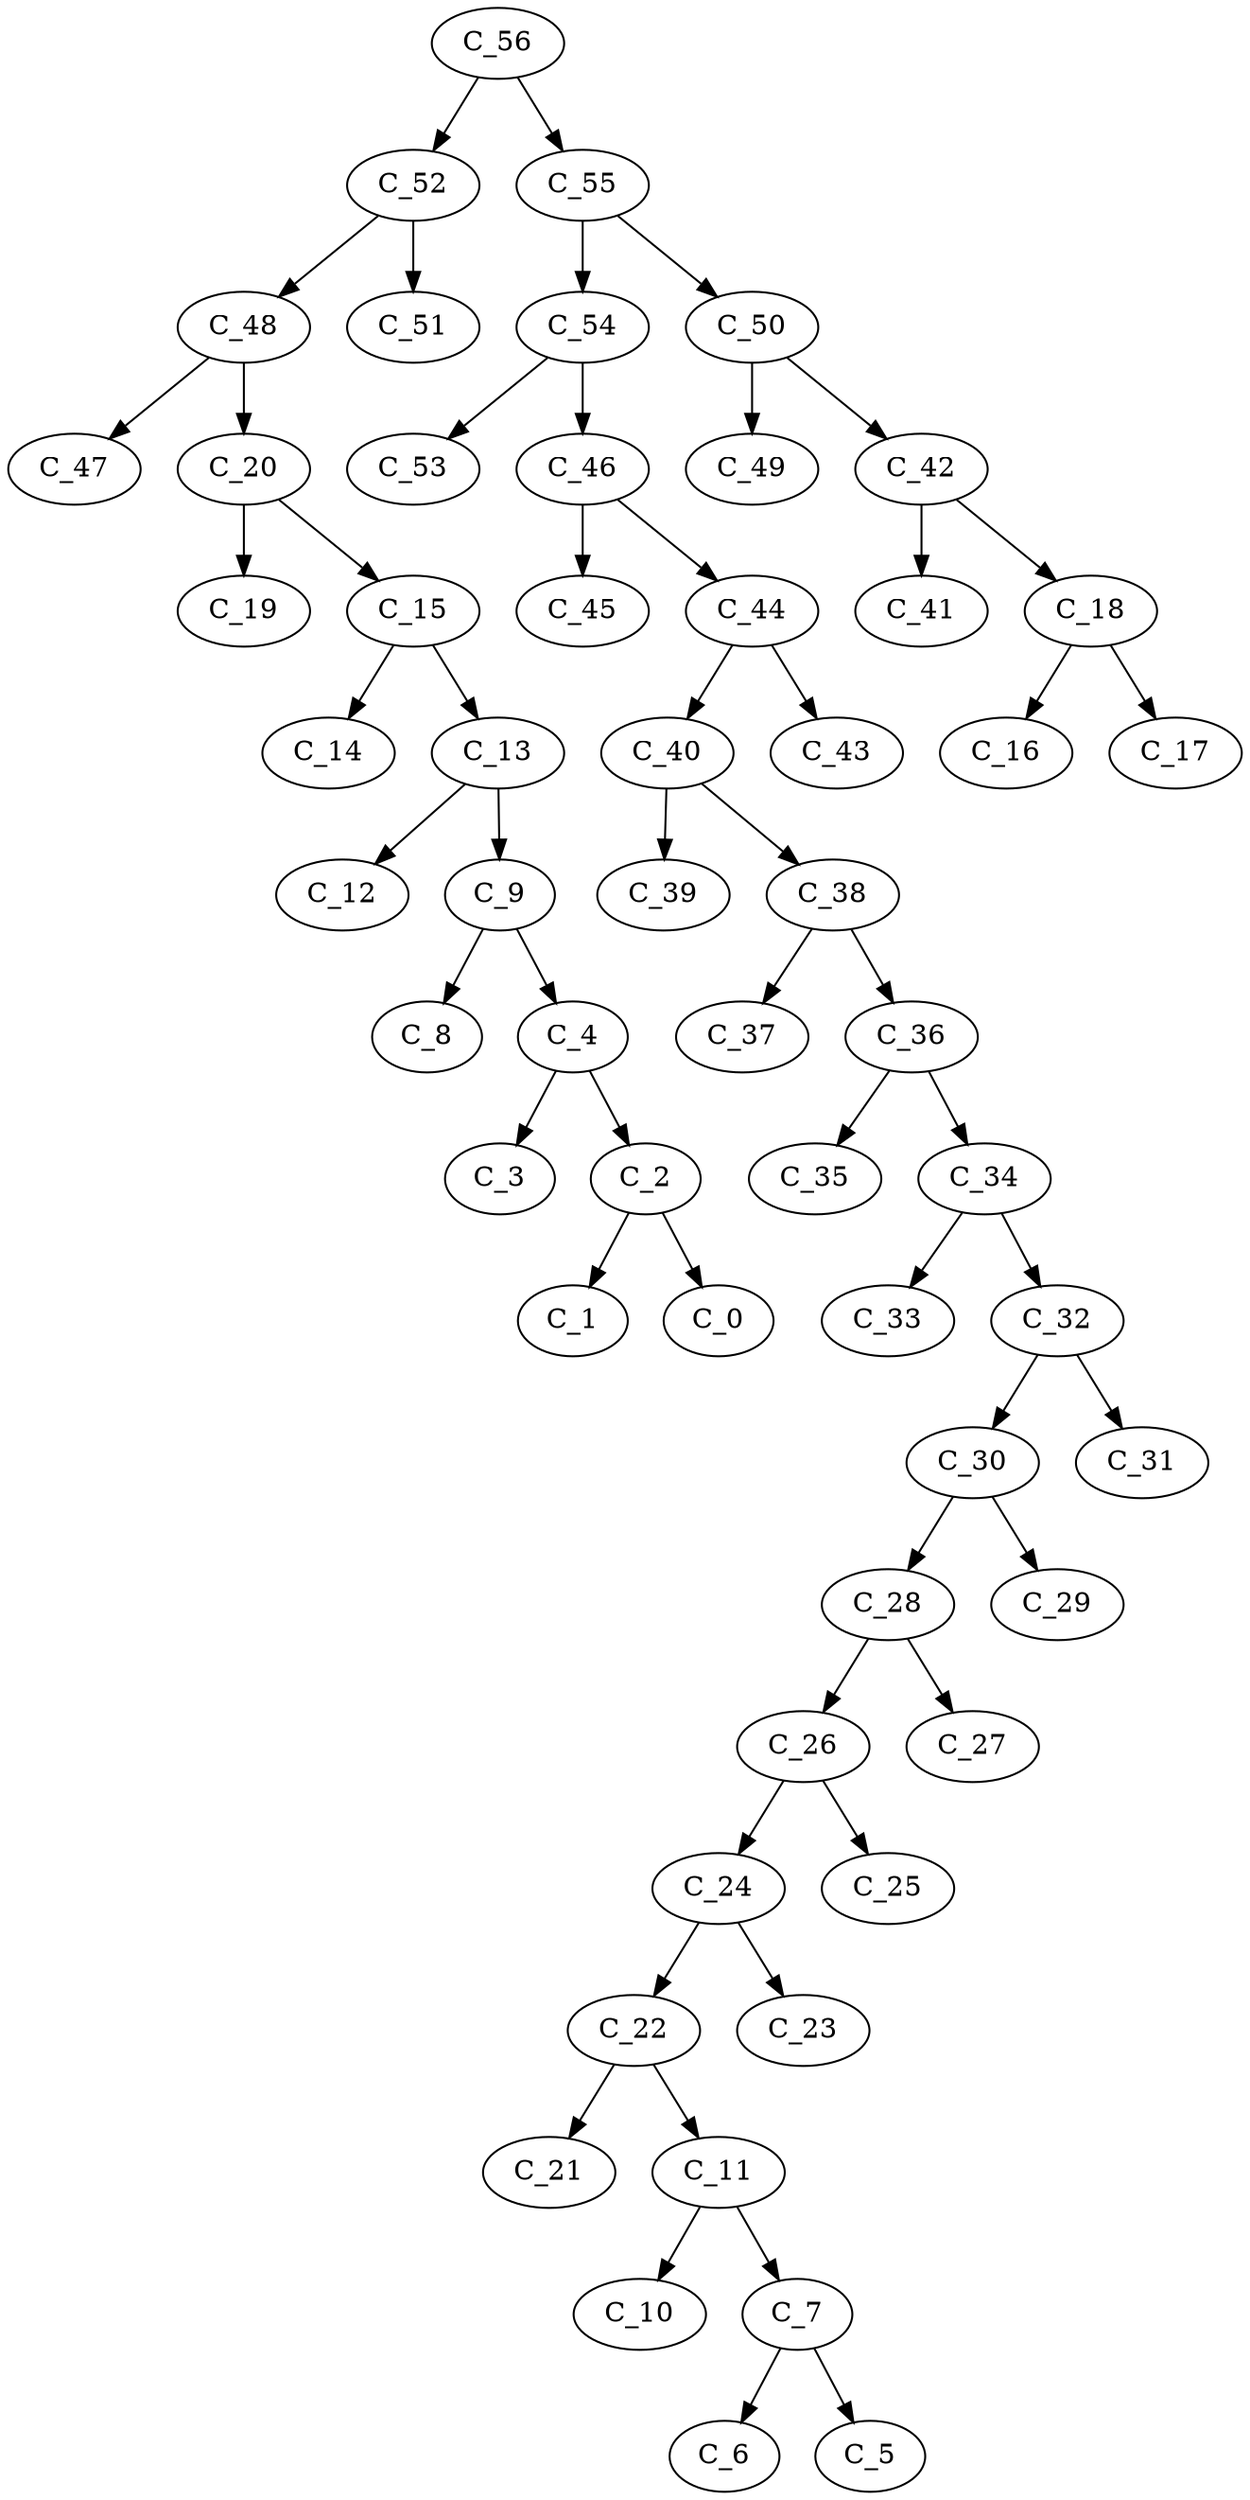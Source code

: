 digraph G {

56[label=C_56]
52[label=C_52]
53[label=C_53]
54[label=C_54]
55[label=C_55]
48[label=C_48]
49[label=C_49]
50[label=C_50]
51[label=C_51]
45[label=C_45]
44[label=C_44]
47[label=C_47]
46[label=C_46]
41[label=C_41]
40[label=C_40]
43[label=C_43]
42[label=C_42]
37[label=C_37]
36[label=C_36]
39[label=C_39]
38[label=C_38]
33[label=C_33]
32[label=C_32]
35[label=C_35]
34[label=C_34]
30[label=C_30]
31[label=C_31]
28[label=C_28]
29[label=C_29]
26[label=C_26]
27[label=C_27]
24[label=C_24]
25[label=C_25]
22[label=C_22]
23[label=C_23]
20[label=C_20]
21[label=C_21]
18[label=C_18]
19[label=C_19]
16[label=C_16]
17[label=C_17]
15[label=C_15]
14[label=C_14]
13[label=C_13]
12[label=C_12]
11[label=C_11]
10[label=C_10]
9[label=C_9]
8[label=C_8]
7[label=C_7]
6[label=C_6]
5[label=C_5]
4[label=C_4]
3[label=C_3]
2[label=C_2]
1[label=C_1]
0[label=C_0]
2 -> 0;
2 -> 1;
4 -> 2;
4 -> 3;
7 -> 5;
7 -> 6;
9 -> 4;
9 -> 8;
11 -> 7;
11 -> 10;
13 -> 9;
13 -> 12;
15 -> 13;
15 -> 14;
18 -> 16;
18 -> 17;
20 -> 15;
20 -> 19;
22 -> 11;
22 -> 21;
24 -> 22;
24 -> 23;
26 -> 24;
26 -> 25;
28 -> 26;
28 -> 27;
30 -> 28;
30 -> 29;
32 -> 30;
32 -> 31;
34 -> 32;
34 -> 33;
36 -> 34;
36 -> 35;
38 -> 36;
38 -> 37;
40 -> 38;
40 -> 39;
42 -> 18;
42 -> 41;
44 -> 40;
44 -> 43;
46 -> 44;
46 -> 45;
48 -> 20;
48 -> 47;
50 -> 49;
50 -> 42;
52 -> 51;
52 -> 48;
54 -> 46;
54 -> 53;
55 -> 50;
55 -> 54;
56 -> 52;
56 -> 55;
}